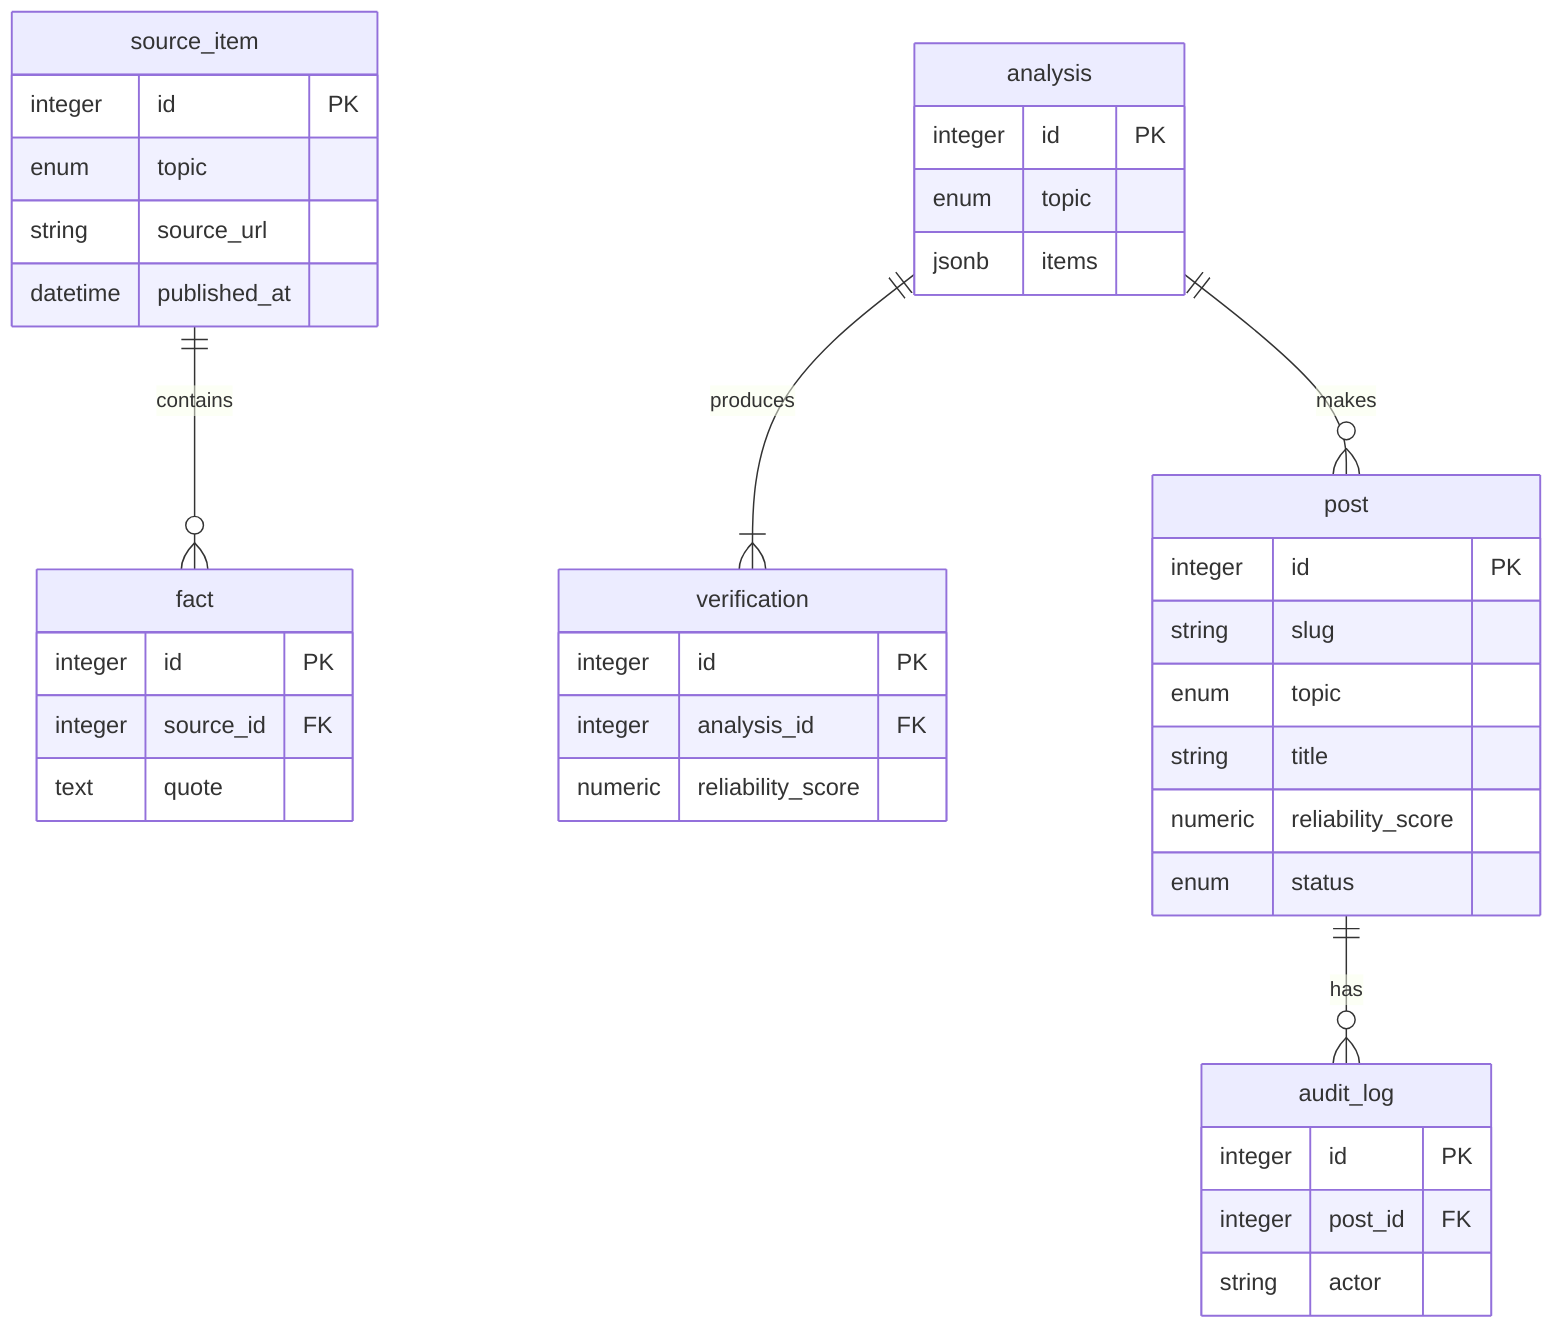 erDiagram
    source_item ||--o{ fact : contains
    analysis ||--|{ verification : produces
    analysis ||--o{ post : makes
    post ||--o{ audit_log : has

    source_item {
        integer id PK
        enum topic
        string source_url
        datetime published_at
    }
    fact {
        integer id PK
        integer source_id FK
        text quote
    }
    analysis {
        integer id PK
        enum topic
        jsonb items
    }
    verification {
        integer id PK
        integer analysis_id FK
        numeric reliability_score
    }
    post {
        integer id PK
        string slug
        enum topic
        string title
        numeric reliability_score
        enum status
    }
    audit_log {
        integer id PK
        integer post_id FK
        string actor
    }